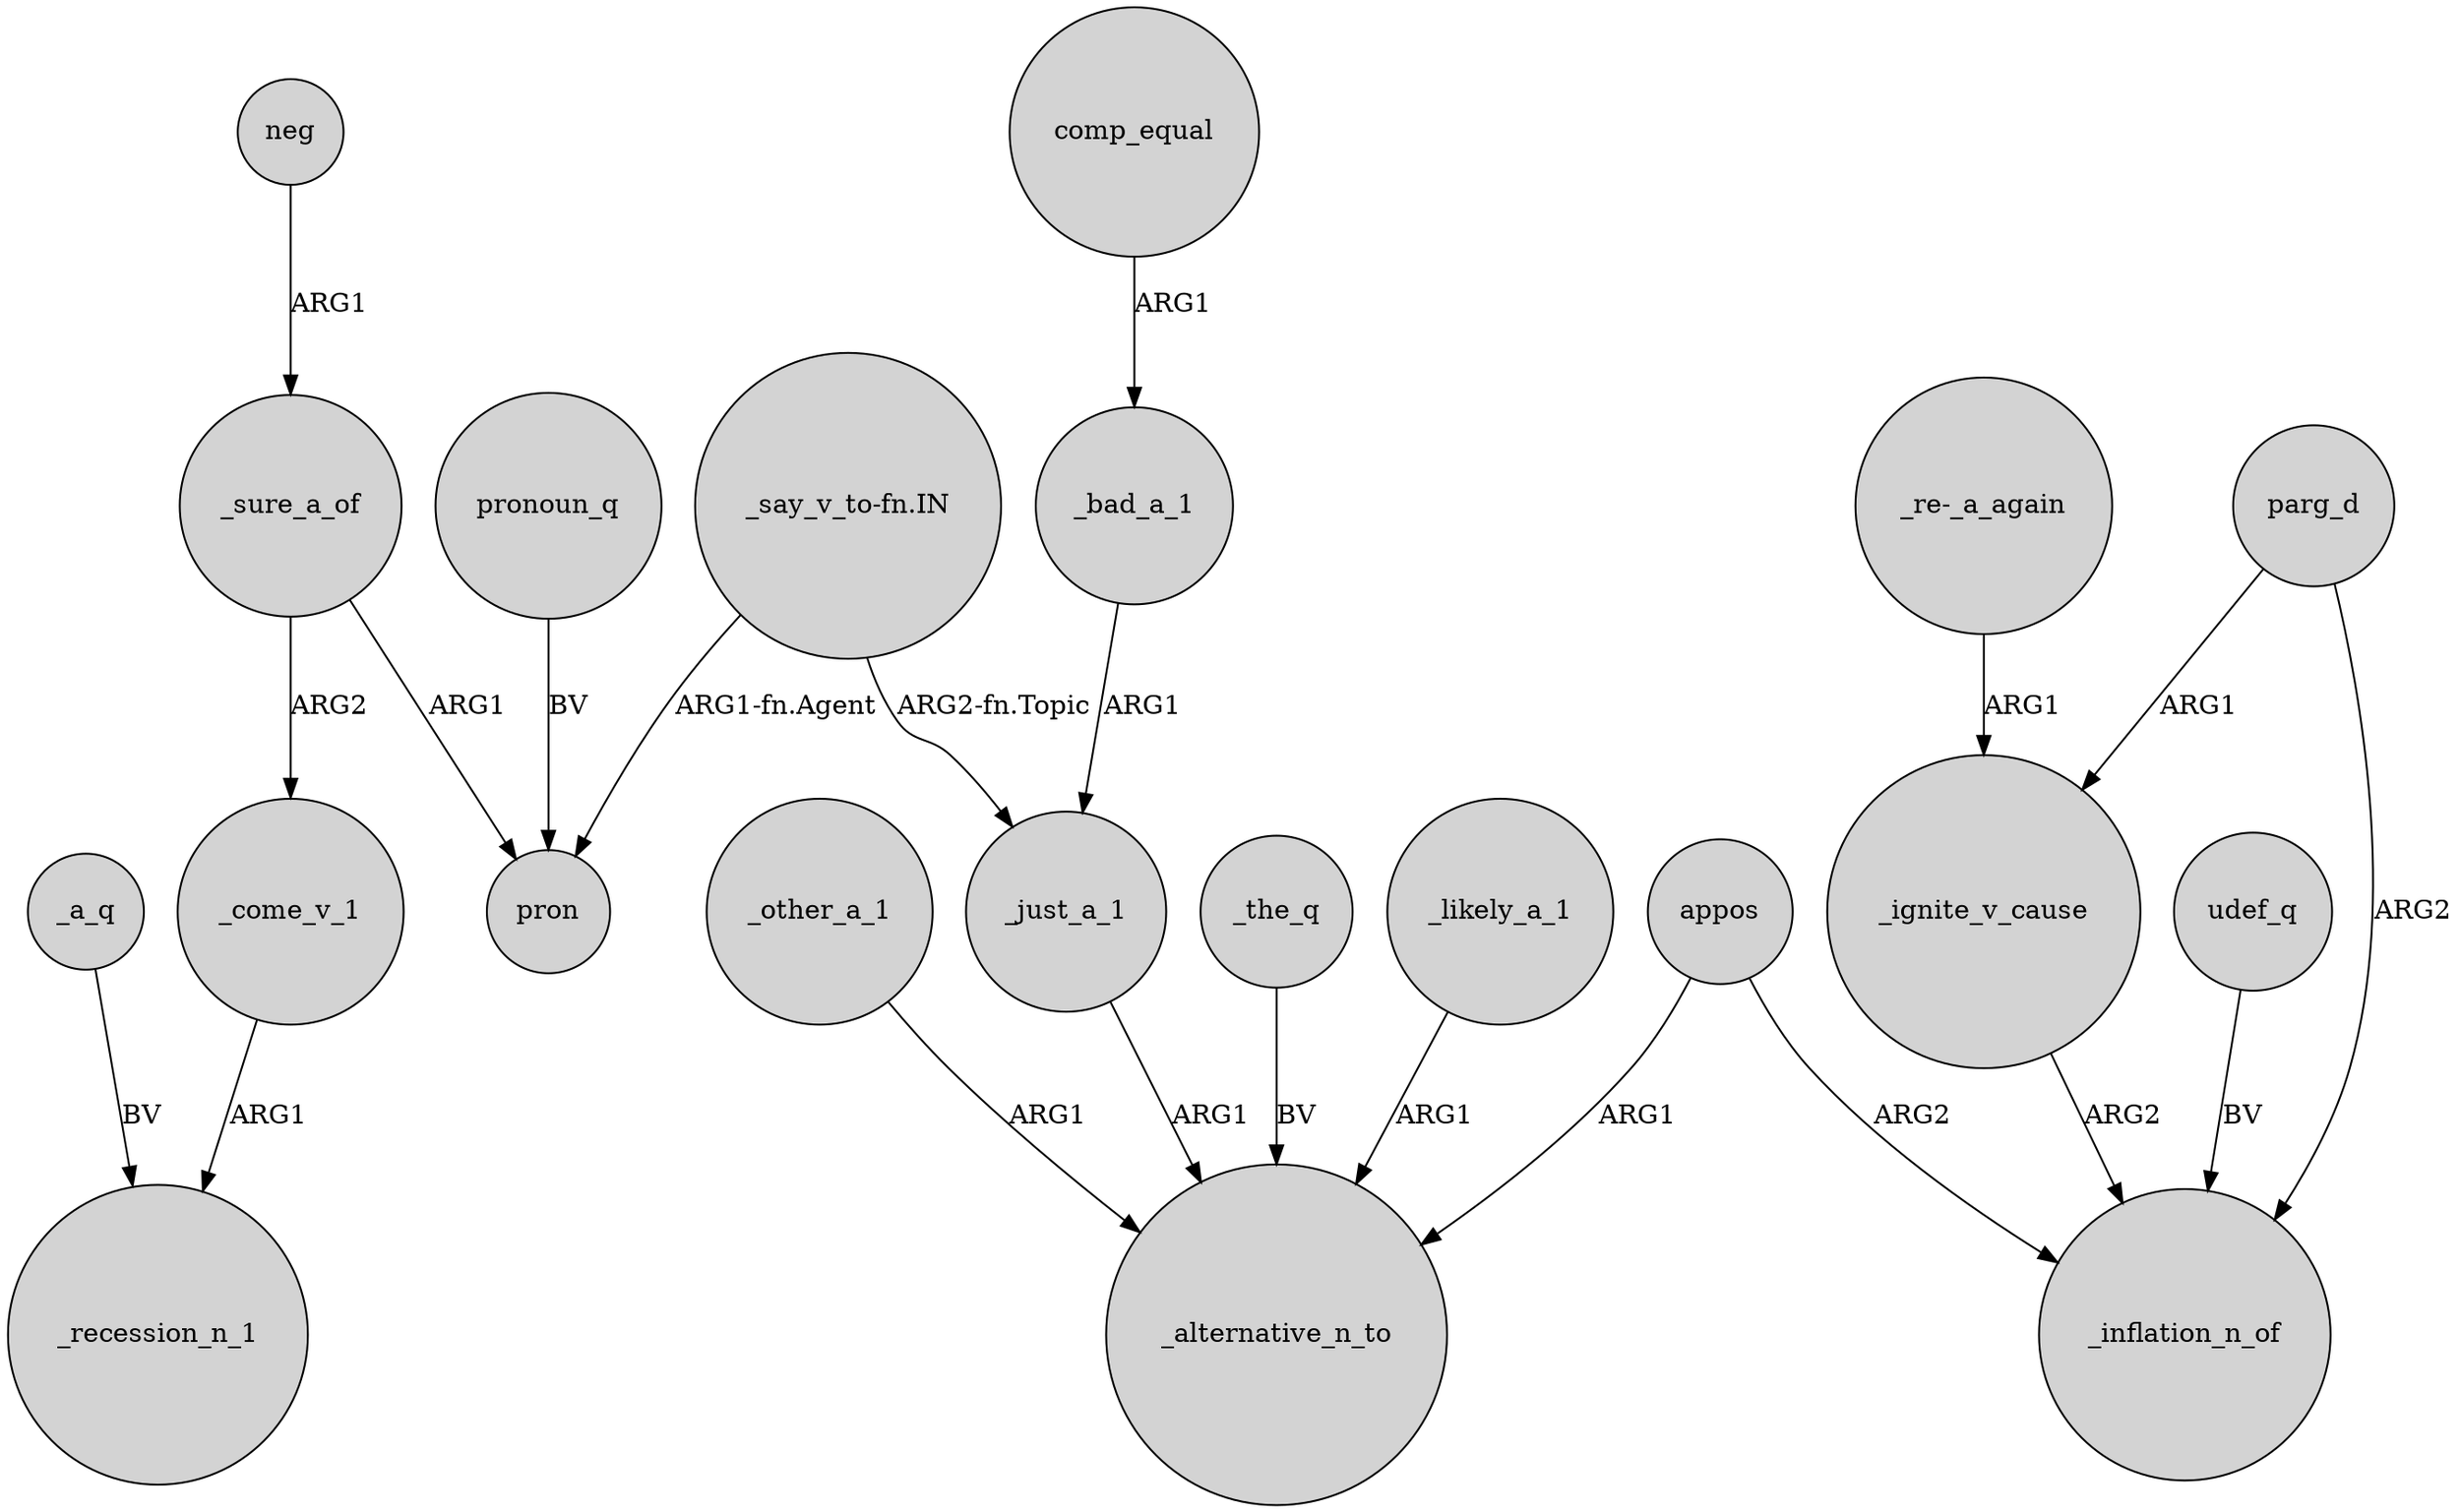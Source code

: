 digraph {
	node [shape=circle style=filled]
	_likely_a_1 -> _alternative_n_to [label=ARG1]
	_come_v_1 -> _recession_n_1 [label=ARG1]
	udef_q -> _inflation_n_of [label=BV]
	_other_a_1 -> _alternative_n_to [label=ARG1]
	_just_a_1 -> _alternative_n_to [label=ARG1]
	_ignite_v_cause -> _inflation_n_of [label=ARG2]
	"_re-_a_again" -> _ignite_v_cause [label=ARG1]
	parg_d -> _ignite_v_cause [label=ARG1]
	_the_q -> _alternative_n_to [label=BV]
	pronoun_q -> pron [label=BV]
	"_say_v_to-fn.IN" -> _just_a_1 [label="ARG2-fn.Topic"]
	neg -> _sure_a_of [label=ARG1]
	"_say_v_to-fn.IN" -> pron [label="ARG1-fn.Agent"]
	_a_q -> _recession_n_1 [label=BV]
	_sure_a_of -> pron [label=ARG1]
	_bad_a_1 -> _just_a_1 [label=ARG1]
	comp_equal -> _bad_a_1 [label=ARG1]
	appos -> _inflation_n_of [label=ARG2]
	_sure_a_of -> _come_v_1 [label=ARG2]
	appos -> _alternative_n_to [label=ARG1]
	parg_d -> _inflation_n_of [label=ARG2]
}
